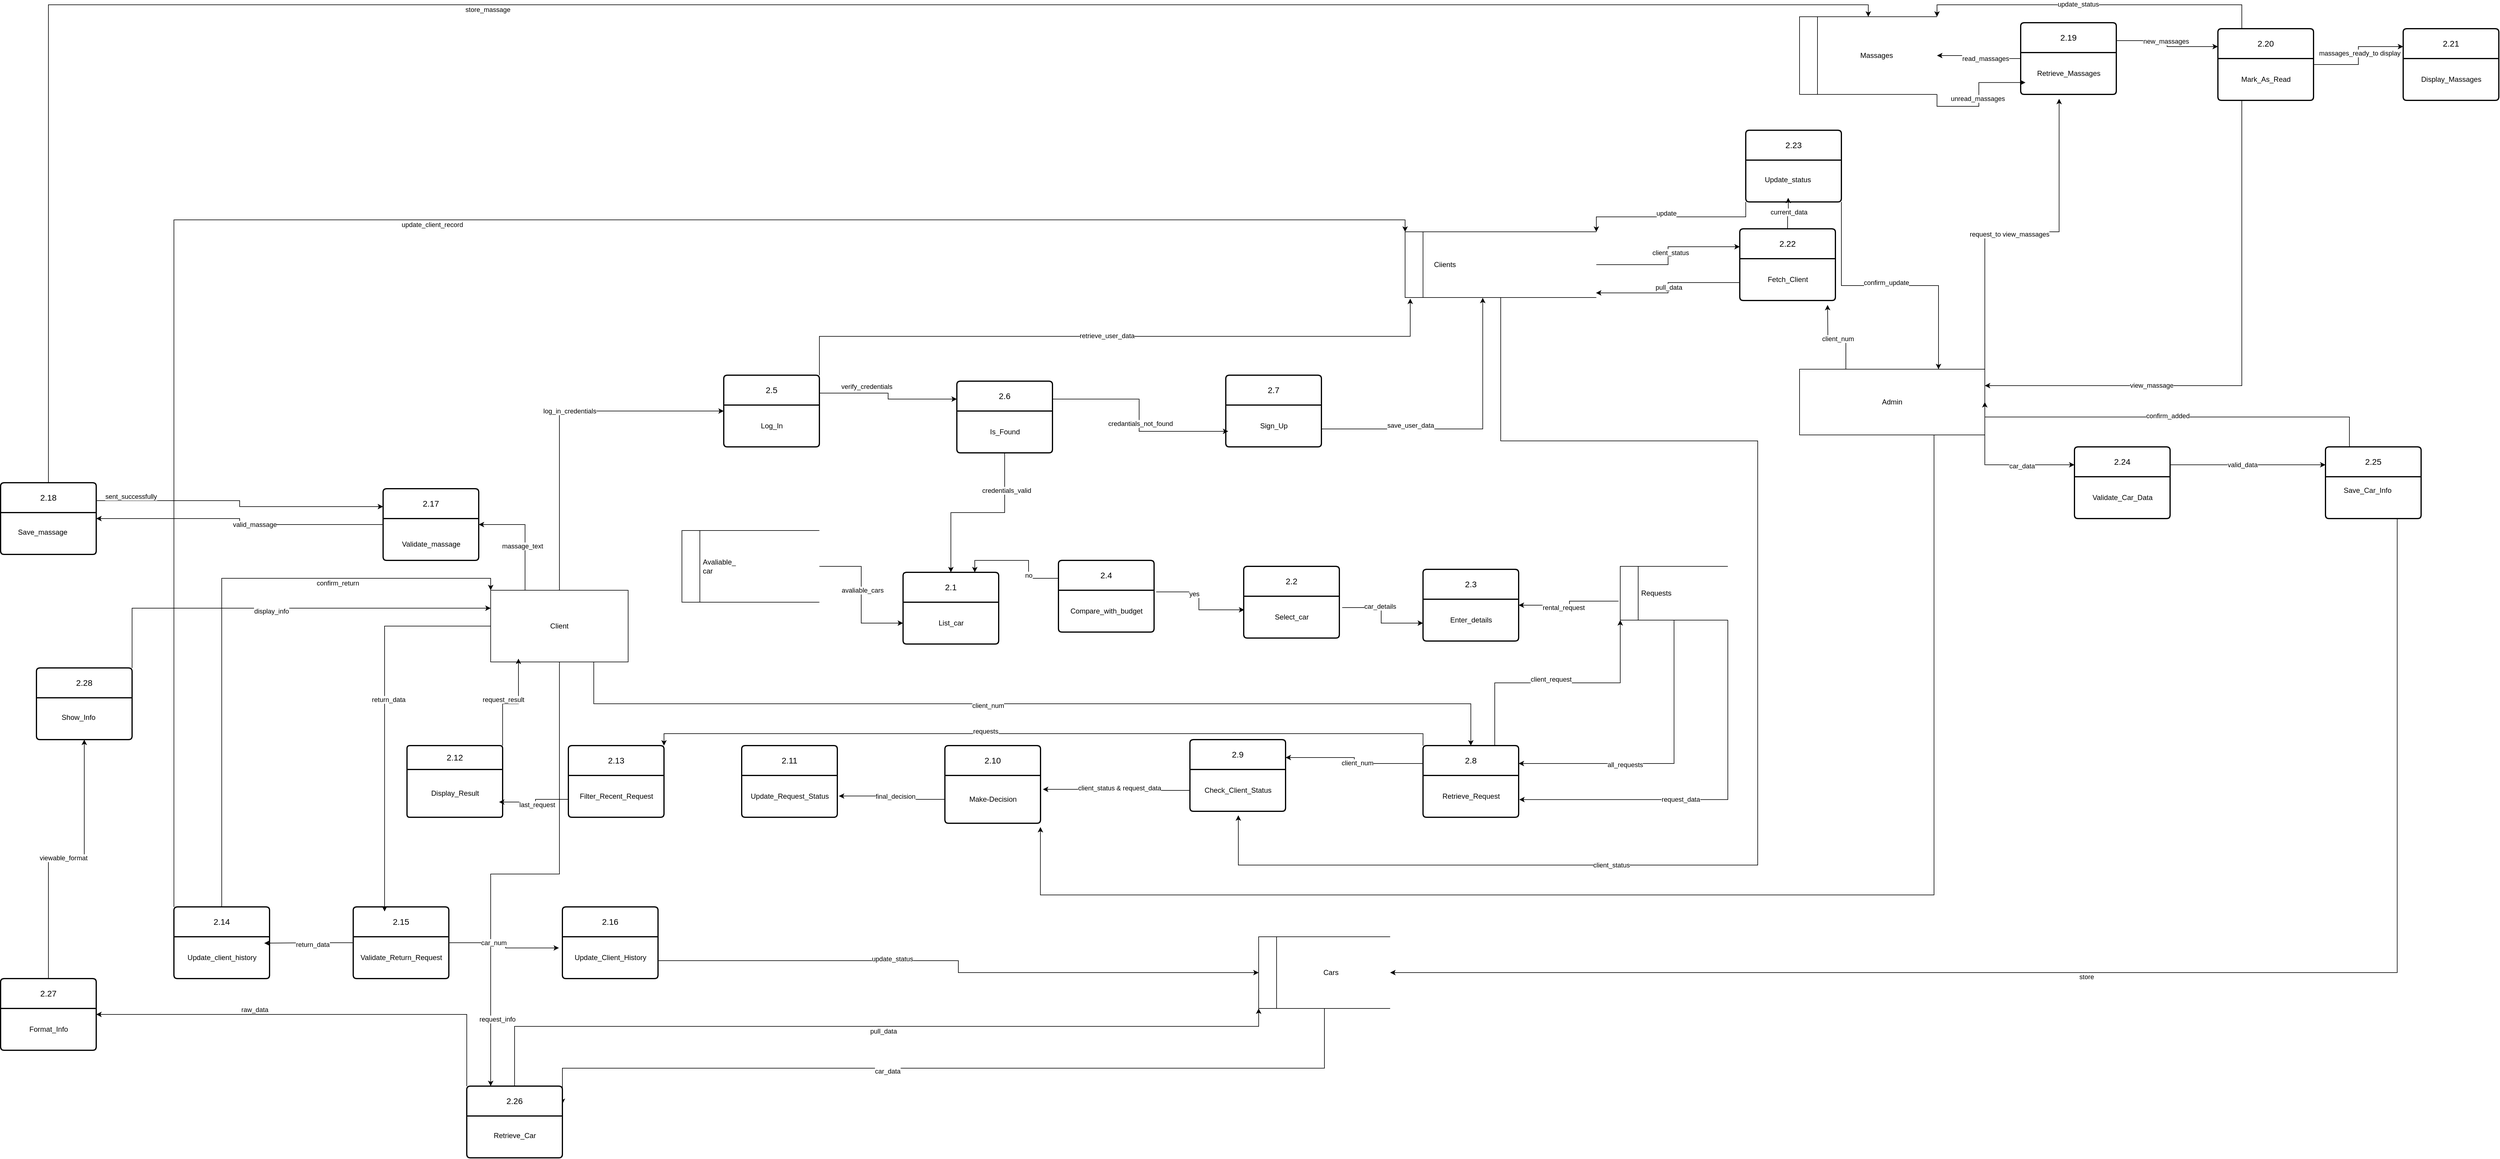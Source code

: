 <mxfile version="27.0.2">
  <diagram name="Page-1" id="A6NhABvrQZ76DW8AFj8i">
    <mxGraphModel dx="4572" dy="2102" grid="1" gridSize="10" guides="1" tooltips="1" connect="1" arrows="1" fold="1" page="1" pageScale="1" pageWidth="850" pageHeight="1100" math="0" shadow="0">
      <root>
        <mxCell id="0" />
        <mxCell id="1" parent="0" />
        <mxCell id="hll2jXJH_OL2cmdzYWr9-10" style="edgeStyle=orthogonalEdgeStyle;rounded=0;orthogonalLoop=1;jettySize=auto;html=1;exitX=0.75;exitY=1;exitDx=0;exitDy=0;entryX=0.5;entryY=0;entryDx=0;entryDy=0;" parent="1" source="WPqpw8OH2dosxsMt212a-1" target="8inZqM1Nh-mBHfwORftA-2" edge="1">
          <mxGeometry relative="1" as="geometry" />
        </mxCell>
        <mxCell id="hll2jXJH_OL2cmdzYWr9-11" value="client_num" style="edgeLabel;html=1;align=center;verticalAlign=middle;resizable=0;points=[];" parent="hll2jXJH_OL2cmdzYWr9-10" vertex="1" connectable="0">
          <mxGeometry x="-0.094" y="-3" relative="1" as="geometry">
            <mxPoint x="1" as="offset" />
          </mxGeometry>
        </mxCell>
        <mxCell id="hll2jXJH_OL2cmdzYWr9-106" style="edgeStyle=orthogonalEdgeStyle;rounded=0;orthogonalLoop=1;jettySize=auto;html=1;exitX=0.25;exitY=0;exitDx=0;exitDy=0;entryX=1;entryY=0.5;entryDx=0;entryDy=0;" parent="1" source="WPqpw8OH2dosxsMt212a-1" target="hll2jXJH_OL2cmdzYWr9-95" edge="1">
          <mxGeometry relative="1" as="geometry" />
        </mxCell>
        <mxCell id="hll2jXJH_OL2cmdzYWr9-107" value="massage_text" style="edgeLabel;html=1;align=center;verticalAlign=middle;resizable=0;points=[];" parent="hll2jXJH_OL2cmdzYWr9-106" vertex="1" connectable="0">
          <mxGeometry x="-0.207" y="5" relative="1" as="geometry">
            <mxPoint as="offset" />
          </mxGeometry>
        </mxCell>
        <mxCell id="hUjVaZttQKEgmbLeLdVR-53" style="edgeStyle=orthogonalEdgeStyle;rounded=0;orthogonalLoop=1;jettySize=auto;html=1;exitX=0.5;exitY=1;exitDx=0;exitDy=0;entryX=0.25;entryY=0;entryDx=0;entryDy=0;" edge="1" parent="1" source="WPqpw8OH2dosxsMt212a-1" target="hUjVaZttQKEgmbLeLdVR-50">
          <mxGeometry relative="1" as="geometry" />
        </mxCell>
        <mxCell id="hUjVaZttQKEgmbLeLdVR-54" value="request_info" style="edgeLabel;html=1;align=center;verticalAlign=middle;resizable=0;points=[];" vertex="1" connectable="0" parent="hUjVaZttQKEgmbLeLdVR-53">
          <mxGeometry x="0.729" y="11" relative="1" as="geometry">
            <mxPoint as="offset" />
          </mxGeometry>
        </mxCell>
        <mxCell id="WPqpw8OH2dosxsMt212a-1" value="Client" style="rounded=0;whiteSpace=wrap;html=1;" parent="1" vertex="1">
          <mxGeometry x="-1710" y="100" width="230" height="120" as="geometry" />
        </mxCell>
        <mxCell id="WPqpw8OH2dosxsMt212a-2" value="2.1" style="swimlane;childLayout=stackLayout;horizontal=1;startSize=50;horizontalStack=0;rounded=1;fontSize=14;fontStyle=0;strokeWidth=2;resizeParent=0;resizeLast=1;shadow=0;dashed=0;align=center;arcSize=4;whiteSpace=wrap;html=1;" parent="1" vertex="1">
          <mxGeometry x="-1020" y="70" width="160" height="120" as="geometry" />
        </mxCell>
        <mxCell id="WPqpw8OH2dosxsMt212a-12" value="List_car" style="text;html=1;align=center;verticalAlign=middle;resizable=0;points=[];autosize=1;strokeColor=none;fillColor=none;" parent="WPqpw8OH2dosxsMt212a-2" vertex="1">
          <mxGeometry y="50" width="160" height="70" as="geometry" />
        </mxCell>
        <mxCell id="yKhPgB3xR9wps0WLkA4A-12" style="edgeStyle=orthogonalEdgeStyle;rounded=0;orthogonalLoop=1;jettySize=auto;html=1;exitX=1;exitY=0.5;exitDx=0;exitDy=0;" parent="1" source="WPqpw8OH2dosxsMt212a-4" target="WPqpw8OH2dosxsMt212a-12" edge="1">
          <mxGeometry relative="1" as="geometry" />
        </mxCell>
        <mxCell id="hll2jXJH_OL2cmdzYWr9-8" value="avaliable_cars" style="edgeLabel;html=1;align=center;verticalAlign=middle;resizable=0;points=[];" parent="yKhPgB3xR9wps0WLkA4A-12" vertex="1" connectable="0">
          <mxGeometry x="-0.06" y="2" relative="1" as="geometry">
            <mxPoint y="-1" as="offset" />
          </mxGeometry>
        </mxCell>
        <mxCell id="WPqpw8OH2dosxsMt212a-4" value="&amp;nbsp; &amp;nbsp; &amp;nbsp; &amp;nbsp; &amp;nbsp;Avaliable_&lt;div&gt;&amp;nbsp; &amp;nbsp; &amp;nbsp; &amp;nbsp; &amp;nbsp;car&lt;/div&gt;" style="html=1;dashed=0;whiteSpace=wrap;shape=mxgraph.dfd.dataStoreID;align=left;spacingLeft=3;points=[[0,0],[0.5,0],[1,0],[0,0.5],[1,0.5],[0,1],[0.5,1],[1,1]];" parent="1" vertex="1">
          <mxGeometry x="-1390" width="230" height="120" as="geometry" />
        </mxCell>
        <mxCell id="WPqpw8OH2dosxsMt212a-5" value="2.2" style="swimlane;childLayout=stackLayout;horizontal=1;startSize=50;horizontalStack=0;rounded=1;fontSize=14;fontStyle=0;strokeWidth=2;resizeParent=0;resizeLast=1;shadow=0;dashed=0;align=center;arcSize=4;whiteSpace=wrap;html=1;" parent="1" vertex="1">
          <mxGeometry x="-450" y="60" width="160" height="120" as="geometry" />
        </mxCell>
        <mxCell id="WPqpw8OH2dosxsMt212a-13" value="Select_car" style="text;html=1;align=center;verticalAlign=middle;resizable=0;points=[];autosize=1;strokeColor=none;fillColor=none;" parent="WPqpw8OH2dosxsMt212a-5" vertex="1">
          <mxGeometry y="50" width="160" height="70" as="geometry" />
        </mxCell>
        <mxCell id="WPqpw8OH2dosxsMt212a-7" value="2.3" style="swimlane;childLayout=stackLayout;horizontal=1;startSize=50;horizontalStack=0;rounded=1;fontSize=14;fontStyle=0;strokeWidth=2;resizeParent=0;resizeLast=1;shadow=0;dashed=0;align=center;arcSize=4;whiteSpace=wrap;html=1;" parent="1" vertex="1">
          <mxGeometry x="-150" y="65" width="160" height="120" as="geometry" />
        </mxCell>
        <mxCell id="WPqpw8OH2dosxsMt212a-14" value="Enter_details" style="text;html=1;align=center;verticalAlign=middle;resizable=0;points=[];autosize=1;strokeColor=none;fillColor=none;" parent="WPqpw8OH2dosxsMt212a-7" vertex="1">
          <mxGeometry y="50" width="160" height="70" as="geometry" />
        </mxCell>
        <mxCell id="-Z-DS7IXJV0FyssEUXty-7" style="edgeStyle=orthogonalEdgeStyle;rounded=0;orthogonalLoop=1;jettySize=auto;html=1;exitX=0;exitY=0.25;exitDx=0;exitDy=0;entryX=0.75;entryY=0;entryDx=0;entryDy=0;" parent="1" source="WPqpw8OH2dosxsMt212a-9" target="WPqpw8OH2dosxsMt212a-2" edge="1">
          <mxGeometry relative="1" as="geometry">
            <mxPoint x="660" y="290" as="targetPoint" />
          </mxGeometry>
        </mxCell>
        <mxCell id="-Z-DS7IXJV0FyssEUXty-10" value="no" style="edgeLabel;html=1;align=center;verticalAlign=middle;resizable=0;points=[];" parent="-Z-DS7IXJV0FyssEUXty-7" vertex="1" connectable="0">
          <mxGeometry x="-0.417" relative="1" as="geometry">
            <mxPoint as="offset" />
          </mxGeometry>
        </mxCell>
        <mxCell id="WPqpw8OH2dosxsMt212a-9" value="2.4" style="swimlane;childLayout=stackLayout;horizontal=1;startSize=50;horizontalStack=0;rounded=1;fontSize=14;fontStyle=0;strokeWidth=2;resizeParent=0;resizeLast=1;shadow=0;dashed=0;align=center;arcSize=4;whiteSpace=wrap;html=1;" parent="1" vertex="1">
          <mxGeometry x="-760" y="50" width="160" height="120" as="geometry" />
        </mxCell>
        <mxCell id="WPqpw8OH2dosxsMt212a-18" value="Compare_with_budget" style="text;html=1;align=center;verticalAlign=middle;resizable=0;points=[];autosize=1;strokeColor=none;fillColor=none;" parent="WPqpw8OH2dosxsMt212a-9" vertex="1">
          <mxGeometry y="50" width="160" height="70" as="geometry" />
        </mxCell>
        <mxCell id="8inZqM1Nh-mBHfwORftA-11" style="edgeStyle=orthogonalEdgeStyle;rounded=0;orthogonalLoop=1;jettySize=auto;html=1;exitX=-0.016;exitY=0.647;exitDx=0;exitDy=0;exitPerimeter=0;" parent="1" source="WPqpw8OH2dosxsMt212a-11" target="WPqpw8OH2dosxsMt212a-7" edge="1">
          <mxGeometry relative="1" as="geometry" />
        </mxCell>
        <mxCell id="8inZqM1Nh-mBHfwORftA-12" value="rental_request" style="edgeLabel;html=1;align=center;verticalAlign=middle;resizable=0;points=[];" parent="8inZqM1Nh-mBHfwORftA-11" vertex="1" connectable="0">
          <mxGeometry x="0.207" y="2" relative="1" as="geometry">
            <mxPoint x="6" y="2" as="offset" />
          </mxGeometry>
        </mxCell>
        <mxCell id="hll2jXJH_OL2cmdzYWr9-42" style="edgeStyle=orthogonalEdgeStyle;rounded=0;orthogonalLoop=1;jettySize=auto;html=1;exitX=0.5;exitY=1;exitDx=0;exitDy=0;entryX=1;entryY=0.25;entryDx=0;entryDy=0;" parent="1" source="WPqpw8OH2dosxsMt212a-11" target="8inZqM1Nh-mBHfwORftA-2" edge="1">
          <mxGeometry relative="1" as="geometry" />
        </mxCell>
        <mxCell id="hll2jXJH_OL2cmdzYWr9-43" value="all_requests" style="edgeLabel;html=1;align=center;verticalAlign=middle;resizable=0;points=[];" parent="hll2jXJH_OL2cmdzYWr9-42" vertex="1" connectable="0">
          <mxGeometry x="0.289" y="2" relative="1" as="geometry">
            <mxPoint as="offset" />
          </mxGeometry>
        </mxCell>
        <mxCell id="WPqpw8OH2dosxsMt212a-11" value="&amp;nbsp; &amp;nbsp; &amp;nbsp; &amp;nbsp; &amp;nbsp;Requests" style="html=1;dashed=0;whiteSpace=wrap;shape=mxgraph.dfd.dataStoreID;align=left;spacingLeft=3;points=[[0,0],[0.5,0],[1,0],[0,0.5],[1,0.5],[0,1],[0.5,1],[1,1]];" parent="1" vertex="1">
          <mxGeometry x="180" y="60" width="180" height="90" as="geometry" />
        </mxCell>
        <mxCell id="WPqpw8OH2dosxsMt212a-46" style="edgeStyle=orthogonalEdgeStyle;rounded=0;orthogonalLoop=1;jettySize=auto;html=1;exitX=1.022;exitY=0.039;exitDx=0;exitDy=0;entryX=0.006;entryY=0.325;entryDx=0;entryDy=0;entryPerimeter=0;exitPerimeter=0;" parent="1" source="WPqpw8OH2dosxsMt212a-18" target="WPqpw8OH2dosxsMt212a-13" edge="1">
          <mxGeometry relative="1" as="geometry" />
        </mxCell>
        <mxCell id="-Z-DS7IXJV0FyssEUXty-11" value="yes" style="edgeLabel;html=1;align=center;verticalAlign=middle;resizable=0;points=[];" parent="WPqpw8OH2dosxsMt212a-46" vertex="1" connectable="0">
          <mxGeometry x="-0.289" y="-3" relative="1" as="geometry">
            <mxPoint as="offset" />
          </mxGeometry>
        </mxCell>
        <mxCell id="WPqpw8OH2dosxsMt212a-49" style="edgeStyle=orthogonalEdgeStyle;rounded=0;orthogonalLoop=1;jettySize=auto;html=1;exitX=1.03;exitY=0.271;exitDx=0;exitDy=0;entryX=0;entryY=0.75;entryDx=0;entryDy=0;exitPerimeter=0;" parent="1" source="WPqpw8OH2dosxsMt212a-13" target="WPqpw8OH2dosxsMt212a-7" edge="1">
          <mxGeometry relative="1" as="geometry" />
        </mxCell>
        <mxCell id="-Z-DS7IXJV0FyssEUXty-12" value="car_details" style="edgeLabel;html=1;align=center;verticalAlign=middle;resizable=0;points=[];" parent="WPqpw8OH2dosxsMt212a-49" vertex="1" connectable="0">
          <mxGeometry x="-0.208" y="2" relative="1" as="geometry">
            <mxPoint x="-1" as="offset" />
          </mxGeometry>
        </mxCell>
        <mxCell id="-Z-DS7IXJV0FyssEUXty-19" value="2.5" style="swimlane;childLayout=stackLayout;horizontal=1;startSize=50;horizontalStack=0;rounded=1;fontSize=14;fontStyle=0;strokeWidth=2;resizeParent=0;resizeLast=1;shadow=0;dashed=0;align=center;arcSize=4;whiteSpace=wrap;html=1;" parent="1" vertex="1">
          <mxGeometry x="-1320" y="-260" width="160" height="120" as="geometry" />
        </mxCell>
        <mxCell id="-Z-DS7IXJV0FyssEUXty-21" value="Log_In" style="text;html=1;align=center;verticalAlign=middle;resizable=0;points=[];autosize=1;strokeColor=none;fillColor=none;" parent="-Z-DS7IXJV0FyssEUXty-19" vertex="1">
          <mxGeometry y="50" width="160" height="70" as="geometry" />
        </mxCell>
        <mxCell id="-Z-DS7IXJV0FyssEUXty-37" style="edgeStyle=orthogonalEdgeStyle;rounded=0;orthogonalLoop=1;jettySize=auto;html=1;exitX=0.5;exitY=1;exitDx=0;exitDy=0;entryX=0.5;entryY=0;entryDx=0;entryDy=0;" parent="1" source="-Z-DS7IXJV0FyssEUXty-26" target="WPqpw8OH2dosxsMt212a-2" edge="1">
          <mxGeometry relative="1" as="geometry">
            <mxPoint x="420" y="190" as="targetPoint" />
          </mxGeometry>
        </mxCell>
        <mxCell id="-Z-DS7IXJV0FyssEUXty-46" value="credentials_valid" style="edgeLabel;html=1;align=center;verticalAlign=middle;resizable=0;points=[];" parent="-Z-DS7IXJV0FyssEUXty-37" vertex="1" connectable="0">
          <mxGeometry x="-0.577" y="3" relative="1" as="geometry">
            <mxPoint y="1" as="offset" />
          </mxGeometry>
        </mxCell>
        <mxCell id="-Z-DS7IXJV0FyssEUXty-26" value="2.6" style="swimlane;childLayout=stackLayout;horizontal=1;startSize=50;horizontalStack=0;rounded=1;fontSize=14;fontStyle=0;strokeWidth=2;resizeParent=0;resizeLast=1;shadow=0;dashed=0;align=center;arcSize=4;whiteSpace=wrap;html=1;" parent="1" vertex="1">
          <mxGeometry x="-930" y="-250" width="160" height="120" as="geometry" />
        </mxCell>
        <mxCell id="-Z-DS7IXJV0FyssEUXty-28" value="Is_Found" style="text;html=1;align=center;verticalAlign=middle;resizable=0;points=[];autosize=1;strokeColor=none;fillColor=none;" parent="-Z-DS7IXJV0FyssEUXty-26" vertex="1">
          <mxGeometry y="50" width="160" height="70" as="geometry" />
        </mxCell>
        <mxCell id="-Z-DS7IXJV0FyssEUXty-29" value="2.7" style="swimlane;childLayout=stackLayout;horizontal=1;startSize=50;horizontalStack=0;rounded=1;fontSize=14;fontStyle=0;strokeWidth=2;resizeParent=0;resizeLast=1;shadow=0;dashed=0;align=center;arcSize=4;whiteSpace=wrap;html=1;" parent="1" vertex="1">
          <mxGeometry x="-480" y="-260" width="160" height="120" as="geometry" />
        </mxCell>
        <mxCell id="-Z-DS7IXJV0FyssEUXty-31" value="Sign_Up" style="text;html=1;align=center;verticalAlign=middle;resizable=0;points=[];autosize=1;strokeColor=none;fillColor=none;" parent="-Z-DS7IXJV0FyssEUXty-29" vertex="1">
          <mxGeometry y="50" width="160" height="70" as="geometry" />
        </mxCell>
        <mxCell id="hUjVaZttQKEgmbLeLdVR-31" style="edgeStyle=orthogonalEdgeStyle;rounded=0;orthogonalLoop=1;jettySize=auto;html=1;exitX=1;exitY=0.5;exitDx=0;exitDy=0;entryX=0;entryY=0.25;entryDx=0;entryDy=0;" edge="1" parent="1" source="-Z-DS7IXJV0FyssEUXty-32" target="hUjVaZttQKEgmbLeLdVR-1">
          <mxGeometry relative="1" as="geometry" />
        </mxCell>
        <mxCell id="hUjVaZttQKEgmbLeLdVR-32" value="client_status" style="edgeLabel;html=1;align=center;verticalAlign=middle;resizable=0;points=[];" vertex="1" connectable="0" parent="hUjVaZttQKEgmbLeLdVR-31">
          <mxGeometry x="0.036" y="-4" relative="1" as="geometry">
            <mxPoint as="offset" />
          </mxGeometry>
        </mxCell>
        <mxCell id="-Z-DS7IXJV0FyssEUXty-32" value="&amp;nbsp; &amp;nbsp; &amp;nbsp; &amp;nbsp; &amp;nbsp; &amp;nbsp; &amp;nbsp;Ciients" style="html=1;dashed=0;whiteSpace=wrap;shape=mxgraph.dfd.dataStoreID;align=left;spacingLeft=3;points=[[0,0],[0.5,0],[1,0],[0,0.5],[1,0.5],[0,1],[0.5,1],[1,1]];" parent="1" vertex="1">
          <mxGeometry x="-180" y="-500" width="320" height="110" as="geometry" />
        </mxCell>
        <mxCell id="-Z-DS7IXJV0FyssEUXty-33" style="edgeStyle=orthogonalEdgeStyle;rounded=0;orthogonalLoop=1;jettySize=auto;html=1;exitX=0.5;exitY=0;exitDx=0;exitDy=0;entryX=0;entryY=0.5;entryDx=0;entryDy=0;" parent="1" source="WPqpw8OH2dosxsMt212a-1" target="-Z-DS7IXJV0FyssEUXty-19" edge="1">
          <mxGeometry relative="1" as="geometry" />
        </mxCell>
        <mxCell id="-Z-DS7IXJV0FyssEUXty-44" value="log_in_credentials" style="edgeLabel;html=1;align=center;verticalAlign=middle;resizable=0;points=[];" parent="-Z-DS7IXJV0FyssEUXty-33" vertex="1" connectable="0">
          <mxGeometry x="0.1" relative="1" as="geometry">
            <mxPoint as="offset" />
          </mxGeometry>
        </mxCell>
        <mxCell id="-Z-DS7IXJV0FyssEUXty-36" style="edgeStyle=orthogonalEdgeStyle;rounded=0;orthogonalLoop=1;jettySize=auto;html=1;exitX=1;exitY=0.25;exitDx=0;exitDy=0;entryX=0;entryY=0.25;entryDx=0;entryDy=0;" parent="1" source="-Z-DS7IXJV0FyssEUXty-19" target="-Z-DS7IXJV0FyssEUXty-26" edge="1">
          <mxGeometry relative="1" as="geometry" />
        </mxCell>
        <mxCell id="-Z-DS7IXJV0FyssEUXty-43" value="verify_credentials" style="edgeLabel;html=1;align=center;verticalAlign=middle;resizable=0;points=[];" parent="-Z-DS7IXJV0FyssEUXty-36" vertex="1" connectable="0">
          <mxGeometry x="-0.347" y="11" relative="1" as="geometry">
            <mxPoint as="offset" />
          </mxGeometry>
        </mxCell>
        <mxCell id="-Z-DS7IXJV0FyssEUXty-39" style="edgeStyle=orthogonalEdgeStyle;rounded=0;orthogonalLoop=1;jettySize=auto;html=1;exitX=1;exitY=0.25;exitDx=0;exitDy=0;entryX=0.026;entryY=0.628;entryDx=0;entryDy=0;entryPerimeter=0;" parent="1" source="-Z-DS7IXJV0FyssEUXty-26" target="-Z-DS7IXJV0FyssEUXty-31" edge="1">
          <mxGeometry relative="1" as="geometry" />
        </mxCell>
        <mxCell id="-Z-DS7IXJV0FyssEUXty-47" value="credantials_not_found" style="edgeLabel;html=1;align=center;verticalAlign=middle;resizable=0;points=[];" parent="-Z-DS7IXJV0FyssEUXty-39" vertex="1" connectable="0">
          <mxGeometry x="0.069" y="2" relative="1" as="geometry">
            <mxPoint as="offset" />
          </mxGeometry>
        </mxCell>
        <mxCell id="hUjVaZttQKEgmbLeLdVR-40" style="edgeStyle=orthogonalEdgeStyle;rounded=0;orthogonalLoop=1;jettySize=auto;html=1;exitX=1;exitY=1;exitDx=0;exitDy=0;entryX=0;entryY=0.25;entryDx=0;entryDy=0;" edge="1" parent="1" source="8inZqM1Nh-mBHfwORftA-1" target="hUjVaZttQKEgmbLeLdVR-33">
          <mxGeometry relative="1" as="geometry" />
        </mxCell>
        <mxCell id="hUjVaZttQKEgmbLeLdVR-41" value="car_data" style="edgeLabel;html=1;align=center;verticalAlign=middle;resizable=0;points=[];" vertex="1" connectable="0" parent="hUjVaZttQKEgmbLeLdVR-40">
          <mxGeometry x="0.127" y="-2" relative="1" as="geometry">
            <mxPoint x="-1" as="offset" />
          </mxGeometry>
        </mxCell>
        <mxCell id="8inZqM1Nh-mBHfwORftA-1" value="Admin" style="rounded=0;whiteSpace=wrap;html=1;" parent="1" vertex="1">
          <mxGeometry x="480" y="-270" width="310" height="110" as="geometry" />
        </mxCell>
        <mxCell id="8inZqM1Nh-mBHfwORftA-4" value="2.9" style="swimlane;childLayout=stackLayout;horizontal=1;startSize=50;horizontalStack=0;rounded=1;fontSize=14;fontStyle=0;strokeWidth=2;resizeParent=0;resizeLast=1;shadow=0;dashed=0;align=center;arcSize=4;whiteSpace=wrap;html=1;" parent="1" vertex="1">
          <mxGeometry x="-540" y="350" width="160" height="120" as="geometry" />
        </mxCell>
        <mxCell id="8inZqM1Nh-mBHfwORftA-7" value="Check_Client_Status" style="text;html=1;align=center;verticalAlign=middle;resizable=0;points=[];autosize=1;strokeColor=none;fillColor=none;" parent="8inZqM1Nh-mBHfwORftA-4" vertex="1">
          <mxGeometry y="50" width="160" height="70" as="geometry" />
        </mxCell>
        <mxCell id="8inZqM1Nh-mBHfwORftA-8" value="2.10" style="swimlane;childLayout=stackLayout;horizontal=1;startSize=50;horizontalStack=0;rounded=1;fontSize=14;fontStyle=0;strokeWidth=2;resizeParent=0;resizeLast=1;shadow=0;dashed=0;align=center;arcSize=4;whiteSpace=wrap;html=1;" parent="1" vertex="1">
          <mxGeometry x="-950" y="360" width="160" height="130" as="geometry" />
        </mxCell>
        <mxCell id="8inZqM1Nh-mBHfwORftA-10" value="Make-Decision" style="text;html=1;align=center;verticalAlign=middle;resizable=0;points=[];autosize=1;strokeColor=none;fillColor=none;" parent="8inZqM1Nh-mBHfwORftA-8" vertex="1">
          <mxGeometry y="50" width="160" height="80" as="geometry" />
        </mxCell>
        <mxCell id="8inZqM1Nh-mBHfwORftA-17" value="2.11" style="swimlane;childLayout=stackLayout;horizontal=1;startSize=50;horizontalStack=0;rounded=1;fontSize=14;fontStyle=0;strokeWidth=2;resizeParent=0;resizeLast=1;shadow=0;dashed=0;align=center;arcSize=4;whiteSpace=wrap;html=1;" parent="1" vertex="1">
          <mxGeometry x="-1290" y="360" width="160" height="120" as="geometry" />
        </mxCell>
        <mxCell id="8inZqM1Nh-mBHfwORftA-19" value="Update_Request_Status" style="text;html=1;align=center;verticalAlign=middle;resizable=0;points=[];autosize=1;strokeColor=none;fillColor=none;" parent="8inZqM1Nh-mBHfwORftA-17" vertex="1">
          <mxGeometry y="50" width="160" height="70" as="geometry" />
        </mxCell>
        <mxCell id="yKhPgB3xR9wps0WLkA4A-14" style="edgeStyle=orthogonalEdgeStyle;rounded=0;orthogonalLoop=1;jettySize=auto;html=1;exitX=0;exitY=0.25;exitDx=0;exitDy=0;entryX=1;entryY=0.25;entryDx=0;entryDy=0;" parent="1" source="8inZqM1Nh-mBHfwORftA-2" target="8inZqM1Nh-mBHfwORftA-4" edge="1">
          <mxGeometry relative="1" as="geometry" />
        </mxCell>
        <mxCell id="hll2jXJH_OL2cmdzYWr9-3" value="client_num" style="edgeLabel;html=1;align=center;verticalAlign=middle;resizable=0;points=[];" parent="yKhPgB3xR9wps0WLkA4A-14" vertex="1" connectable="0">
          <mxGeometry x="-0.093" y="-1" relative="1" as="geometry">
            <mxPoint x="-1" as="offset" />
          </mxGeometry>
        </mxCell>
        <mxCell id="hll2jXJH_OL2cmdzYWr9-31" style="edgeStyle=orthogonalEdgeStyle;rounded=0;orthogonalLoop=1;jettySize=auto;html=1;exitX=0;exitY=0;exitDx=0;exitDy=0;entryX=1;entryY=0;entryDx=0;entryDy=0;" parent="1" source="8inZqM1Nh-mBHfwORftA-2" target="hll2jXJH_OL2cmdzYWr9-25" edge="1">
          <mxGeometry relative="1" as="geometry" />
        </mxCell>
        <mxCell id="hll2jXJH_OL2cmdzYWr9-37" value="requests" style="edgeLabel;html=1;align=center;verticalAlign=middle;resizable=0;points=[];" parent="hll2jXJH_OL2cmdzYWr9-31" vertex="1" connectable="0">
          <mxGeometry x="0.149" y="-4" relative="1" as="geometry">
            <mxPoint as="offset" />
          </mxGeometry>
        </mxCell>
        <mxCell id="hll2jXJH_OL2cmdzYWr9-40" style="edgeStyle=orthogonalEdgeStyle;rounded=0;orthogonalLoop=1;jettySize=auto;html=1;exitX=0.75;exitY=0;exitDx=0;exitDy=0;entryX=0;entryY=1;entryDx=0;entryDy=0;" parent="1" source="8inZqM1Nh-mBHfwORftA-2" target="WPqpw8OH2dosxsMt212a-11" edge="1">
          <mxGeometry relative="1" as="geometry" />
        </mxCell>
        <mxCell id="hll2jXJH_OL2cmdzYWr9-41" value="client_request" style="edgeLabel;html=1;align=center;verticalAlign=middle;resizable=0;points=[];" parent="hll2jXJH_OL2cmdzYWr9-40" vertex="1" connectable="0">
          <mxGeometry x="-0.055" y="6" relative="1" as="geometry">
            <mxPoint as="offset" />
          </mxGeometry>
        </mxCell>
        <mxCell id="8inZqM1Nh-mBHfwORftA-2" value="2.8" style="swimlane;childLayout=stackLayout;horizontal=1;startSize=50;horizontalStack=0;rounded=1;fontSize=14;fontStyle=0;strokeWidth=2;resizeParent=0;resizeLast=1;shadow=0;dashed=0;align=center;arcSize=4;whiteSpace=wrap;html=1;" parent="1" vertex="1">
          <mxGeometry x="-150" y="360" width="160" height="120" as="geometry" />
        </mxCell>
        <mxCell id="8inZqM1Nh-mBHfwORftA-6" value="Retrieve_Request" style="text;html=1;align=center;verticalAlign=middle;resizable=0;points=[];autosize=1;strokeColor=none;fillColor=none;" parent="8inZqM1Nh-mBHfwORftA-2" vertex="1">
          <mxGeometry y="50" width="160" height="70" as="geometry" />
        </mxCell>
        <mxCell id="yKhPgB3xR9wps0WLkA4A-13" style="edgeStyle=orthogonalEdgeStyle;rounded=0;orthogonalLoop=1;jettySize=auto;html=1;exitX=1;exitY=1;exitDx=0;exitDy=0;entryX=1.006;entryY=0.577;entryDx=0;entryDy=0;entryPerimeter=0;" parent="1" source="WPqpw8OH2dosxsMt212a-11" target="8inZqM1Nh-mBHfwORftA-6" edge="1">
          <mxGeometry relative="1" as="geometry" />
        </mxCell>
        <mxCell id="hll2jXJH_OL2cmdzYWr9-4" value="request_data" style="edgeLabel;html=1;align=center;verticalAlign=middle;resizable=0;points=[];" parent="yKhPgB3xR9wps0WLkA4A-13" vertex="1" connectable="0">
          <mxGeometry x="0.17" y="-1" relative="1" as="geometry">
            <mxPoint as="offset" />
          </mxGeometry>
        </mxCell>
        <mxCell id="yKhPgB3xR9wps0WLkA4A-15" style="edgeStyle=orthogonalEdgeStyle;rounded=0;orthogonalLoop=1;jettySize=auto;html=1;exitX=0.5;exitY=1;exitDx=0;exitDy=0;entryX=0.506;entryY=1.096;entryDx=0;entryDy=0;entryPerimeter=0;" parent="1" source="-Z-DS7IXJV0FyssEUXty-32" target="8inZqM1Nh-mBHfwORftA-7" edge="1">
          <mxGeometry relative="1" as="geometry">
            <Array as="points">
              <mxPoint x="410" y="-150" />
              <mxPoint x="410" y="560" />
              <mxPoint x="-459" y="560" />
            </Array>
          </mxGeometry>
        </mxCell>
        <mxCell id="hll2jXJH_OL2cmdzYWr9-2" value="client_status" style="edgeLabel;html=1;align=center;verticalAlign=middle;resizable=0;points=[];" parent="yKhPgB3xR9wps0WLkA4A-15" vertex="1" connectable="0">
          <mxGeometry x="0.394" relative="1" as="geometry">
            <mxPoint as="offset" />
          </mxGeometry>
        </mxCell>
        <mxCell id="yKhPgB3xR9wps0WLkA4A-18" style="edgeStyle=orthogonalEdgeStyle;rounded=0;orthogonalLoop=1;jettySize=auto;html=1;entryX=1.025;entryY=0.29;entryDx=0;entryDy=0;entryPerimeter=0;" parent="1" source="8inZqM1Nh-mBHfwORftA-7" target="8inZqM1Nh-mBHfwORftA-10" edge="1">
          <mxGeometry relative="1" as="geometry" />
        </mxCell>
        <mxCell id="hll2jXJH_OL2cmdzYWr9-7" value="client_status &amp;amp; request_data" style="edgeLabel;html=1;align=center;verticalAlign=middle;resizable=0;points=[];" parent="yKhPgB3xR9wps0WLkA4A-18" vertex="1" connectable="0">
          <mxGeometry x="-0.045" y="-4" relative="1" as="geometry">
            <mxPoint as="offset" />
          </mxGeometry>
        </mxCell>
        <mxCell id="yKhPgB3xR9wps0WLkA4A-19" style="edgeStyle=orthogonalEdgeStyle;rounded=0;orthogonalLoop=1;jettySize=auto;html=1;entryX=1.016;entryY=0.492;entryDx=0;entryDy=0;entryPerimeter=0;" parent="1" source="8inZqM1Nh-mBHfwORftA-10" target="8inZqM1Nh-mBHfwORftA-19" edge="1">
          <mxGeometry relative="1" as="geometry" />
        </mxCell>
        <mxCell id="hll2jXJH_OL2cmdzYWr9-6" value="final_decision" style="edgeLabel;html=1;align=center;verticalAlign=middle;resizable=0;points=[];" parent="yKhPgB3xR9wps0WLkA4A-19" vertex="1" connectable="0">
          <mxGeometry x="-0.103" y="-5" relative="1" as="geometry">
            <mxPoint x="-1" as="offset" />
          </mxGeometry>
        </mxCell>
        <mxCell id="hll2jXJH_OL2cmdzYWr9-23" value="2.12" style="swimlane;childLayout=stackLayout;horizontal=1;startSize=40;horizontalStack=0;rounded=1;fontSize=14;fontStyle=0;strokeWidth=2;resizeParent=0;resizeLast=1;shadow=0;dashed=0;align=center;arcSize=4;whiteSpace=wrap;html=1;" parent="1" vertex="1">
          <mxGeometry x="-1850" y="360" width="160" height="120" as="geometry" />
        </mxCell>
        <mxCell id="hll2jXJH_OL2cmdzYWr9-27" value="Display_Result" style="text;html=1;align=center;verticalAlign=middle;resizable=0;points=[];autosize=1;strokeColor=none;fillColor=none;" parent="hll2jXJH_OL2cmdzYWr9-23" vertex="1">
          <mxGeometry y="40" width="160" height="80" as="geometry" />
        </mxCell>
        <mxCell id="hll2jXJH_OL2cmdzYWr9-25" value="2.13" style="swimlane;childLayout=stackLayout;horizontal=1;startSize=50;horizontalStack=0;rounded=1;fontSize=14;fontStyle=0;strokeWidth=2;resizeParent=0;resizeLast=1;shadow=0;dashed=0;align=center;arcSize=4;whiteSpace=wrap;html=1;" parent="1" vertex="1">
          <mxGeometry x="-1580" y="360" width="160" height="120" as="geometry" />
        </mxCell>
        <mxCell id="hll2jXJH_OL2cmdzYWr9-28" value="Filter_Recent_Request" style="text;html=1;align=center;verticalAlign=middle;resizable=0;points=[];autosize=1;strokeColor=none;fillColor=none;" parent="hll2jXJH_OL2cmdzYWr9-25" vertex="1">
          <mxGeometry y="50" width="160" height="70" as="geometry" />
        </mxCell>
        <mxCell id="hll2jXJH_OL2cmdzYWr9-33" style="edgeStyle=orthogonalEdgeStyle;rounded=0;orthogonalLoop=1;jettySize=auto;html=1;exitX=1;exitY=0;exitDx=0;exitDy=0;entryX=0.202;entryY=0.954;entryDx=0;entryDy=0;entryPerimeter=0;" parent="1" source="hll2jXJH_OL2cmdzYWr9-23" target="WPqpw8OH2dosxsMt212a-1" edge="1">
          <mxGeometry relative="1" as="geometry" />
        </mxCell>
        <mxCell id="hll2jXJH_OL2cmdzYWr9-36" value="request_result" style="edgeLabel;html=1;align=center;verticalAlign=middle;resizable=0;points=[];" parent="hll2jXJH_OL2cmdzYWr9-33" vertex="1" connectable="0">
          <mxGeometry x="-0.183" y="7" relative="1" as="geometry">
            <mxPoint as="offset" />
          </mxGeometry>
        </mxCell>
        <mxCell id="hll2jXJH_OL2cmdzYWr9-34" style="edgeStyle=orthogonalEdgeStyle;rounded=0;orthogonalLoop=1;jettySize=auto;html=1;exitX=0;exitY=0.75;exitDx=0;exitDy=0;entryX=0.963;entryY=0.681;entryDx=0;entryDy=0;entryPerimeter=0;" parent="1" source="hll2jXJH_OL2cmdzYWr9-25" target="hll2jXJH_OL2cmdzYWr9-27" edge="1">
          <mxGeometry relative="1" as="geometry" />
        </mxCell>
        <mxCell id="hll2jXJH_OL2cmdzYWr9-35" value="last_request&amp;nbsp;" style="edgeLabel;html=1;align=center;verticalAlign=middle;resizable=0;points=[];" parent="hll2jXJH_OL2cmdzYWr9-34" vertex="1" connectable="0">
          <mxGeometry x="-0.011" y="6" relative="1" as="geometry">
            <mxPoint x="4" y="-2" as="offset" />
          </mxGeometry>
        </mxCell>
        <mxCell id="hll2jXJH_OL2cmdzYWr9-44" value="2.15" style="swimlane;childLayout=stackLayout;horizontal=1;startSize=50;horizontalStack=0;rounded=1;fontSize=14;fontStyle=0;strokeWidth=2;resizeParent=0;resizeLast=1;shadow=0;dashed=0;align=center;arcSize=4;whiteSpace=wrap;html=1;" parent="1" vertex="1">
          <mxGeometry x="-1940" y="630" width="160" height="120" as="geometry" />
        </mxCell>
        <mxCell id="hll2jXJH_OL2cmdzYWr9-51" value="Validate_Return_Request" style="text;html=1;align=center;verticalAlign=middle;resizable=0;points=[];autosize=1;strokeColor=none;fillColor=none;" parent="hll2jXJH_OL2cmdzYWr9-44" vertex="1">
          <mxGeometry y="50" width="160" height="70" as="geometry" />
        </mxCell>
        <mxCell id="hll2jXJH_OL2cmdzYWr9-59" style="edgeStyle=orthogonalEdgeStyle;rounded=0;orthogonalLoop=1;jettySize=auto;html=1;exitX=1;exitY=0.75;exitDx=0;exitDy=0;entryX=0;entryY=0.5;entryDx=0;entryDy=0;" parent="1" source="hll2jXJH_OL2cmdzYWr9-46" target="hll2jXJH_OL2cmdzYWr9-58" edge="1">
          <mxGeometry relative="1" as="geometry" />
        </mxCell>
        <mxCell id="hll2jXJH_OL2cmdzYWr9-60" value="update_status" style="edgeLabel;html=1;align=center;verticalAlign=middle;resizable=0;points=[];" parent="hll2jXJH_OL2cmdzYWr9-59" vertex="1" connectable="0">
          <mxGeometry x="-0.235" y="3" relative="1" as="geometry">
            <mxPoint as="offset" />
          </mxGeometry>
        </mxCell>
        <mxCell id="hll2jXJH_OL2cmdzYWr9-46" value="2.16" style="swimlane;childLayout=stackLayout;horizontal=1;startSize=50;horizontalStack=0;rounded=1;fontSize=14;fontStyle=0;strokeWidth=2;resizeParent=0;resizeLast=1;shadow=0;dashed=0;align=center;arcSize=4;whiteSpace=wrap;html=1;" parent="1" vertex="1">
          <mxGeometry x="-1590" y="630" width="160" height="120" as="geometry" />
        </mxCell>
        <mxCell id="hll2jXJH_OL2cmdzYWr9-52" value="Update_Client_History" style="text;html=1;align=center;verticalAlign=middle;resizable=0;points=[];autosize=1;strokeColor=none;fillColor=none;" parent="hll2jXJH_OL2cmdzYWr9-46" vertex="1">
          <mxGeometry y="50" width="160" height="70" as="geometry" />
        </mxCell>
        <mxCell id="hll2jXJH_OL2cmdzYWr9-68" style="edgeStyle=orthogonalEdgeStyle;rounded=0;orthogonalLoop=1;jettySize=auto;html=1;exitX=0.5;exitY=0;exitDx=0;exitDy=0;entryX=0;entryY=0;entryDx=0;entryDy=0;" parent="1" source="hll2jXJH_OL2cmdzYWr9-48" target="WPqpw8OH2dosxsMt212a-1" edge="1">
          <mxGeometry relative="1" as="geometry" />
        </mxCell>
        <mxCell id="hll2jXJH_OL2cmdzYWr9-69" value="confirm_return" style="edgeLabel;html=1;align=center;verticalAlign=middle;resizable=0;points=[];" parent="hll2jXJH_OL2cmdzYWr9-68" vertex="1" connectable="0">
          <mxGeometry x="0.458" y="-8" relative="1" as="geometry">
            <mxPoint as="offset" />
          </mxGeometry>
        </mxCell>
        <mxCell id="hll2jXJH_OL2cmdzYWr9-89" style="edgeStyle=orthogonalEdgeStyle;rounded=0;orthogonalLoop=1;jettySize=auto;html=1;exitX=0;exitY=0;exitDx=0;exitDy=0;entryX=0;entryY=0;entryDx=0;entryDy=0;" parent="1" source="hll2jXJH_OL2cmdzYWr9-48" target="-Z-DS7IXJV0FyssEUXty-32" edge="1">
          <mxGeometry relative="1" as="geometry" />
        </mxCell>
        <mxCell id="hll2jXJH_OL2cmdzYWr9-90" value="update_client_record" style="edgeLabel;html=1;align=center;verticalAlign=middle;resizable=0;points=[];" parent="hll2jXJH_OL2cmdzYWr9-89" vertex="1" connectable="0">
          <mxGeometry x="-0.02" y="-8" relative="1" as="geometry">
            <mxPoint x="-1" as="offset" />
          </mxGeometry>
        </mxCell>
        <mxCell id="hll2jXJH_OL2cmdzYWr9-48" value="2.14" style="swimlane;childLayout=stackLayout;horizontal=1;startSize=50;horizontalStack=0;rounded=1;fontSize=14;fontStyle=0;strokeWidth=2;resizeParent=0;resizeLast=1;shadow=0;dashed=0;align=center;arcSize=4;whiteSpace=wrap;html=1;" parent="1" vertex="1">
          <mxGeometry x="-2240" y="630" width="160" height="120" as="geometry" />
        </mxCell>
        <mxCell id="hll2jXJH_OL2cmdzYWr9-50" value="Update_client_history" style="text;html=1;align=center;verticalAlign=middle;resizable=0;points=[];autosize=1;strokeColor=none;fillColor=none;" parent="hll2jXJH_OL2cmdzYWr9-48" vertex="1">
          <mxGeometry y="50" width="160" height="70" as="geometry" />
        </mxCell>
        <mxCell id="hll2jXJH_OL2cmdzYWr9-54" style="edgeStyle=orthogonalEdgeStyle;rounded=0;orthogonalLoop=1;jettySize=auto;html=1;exitX=0;exitY=0.5;exitDx=0;exitDy=0;entryX=0.328;entryY=0.064;entryDx=0;entryDy=0;entryPerimeter=0;" parent="1" source="WPqpw8OH2dosxsMt212a-1" target="hll2jXJH_OL2cmdzYWr9-44" edge="1">
          <mxGeometry relative="1" as="geometry" />
        </mxCell>
        <mxCell id="hll2jXJH_OL2cmdzYWr9-55" value="return_data" style="edgeLabel;html=1;align=center;verticalAlign=middle;resizable=0;points=[];" parent="hll2jXJH_OL2cmdzYWr9-54" vertex="1" connectable="0">
          <mxGeometry x="-0.083" y="6" relative="1" as="geometry">
            <mxPoint as="offset" />
          </mxGeometry>
        </mxCell>
        <mxCell id="hll2jXJH_OL2cmdzYWr9-56" style="edgeStyle=orthogonalEdgeStyle;rounded=0;orthogonalLoop=1;jettySize=auto;html=1;exitX=1;exitY=0.5;exitDx=0;exitDy=0;entryX=-0.036;entryY=0.267;entryDx=0;entryDy=0;entryPerimeter=0;" parent="1" source="hll2jXJH_OL2cmdzYWr9-44" target="hll2jXJH_OL2cmdzYWr9-52" edge="1">
          <mxGeometry relative="1" as="geometry" />
        </mxCell>
        <mxCell id="hll2jXJH_OL2cmdzYWr9-57" value="car_num" style="edgeLabel;html=1;align=center;verticalAlign=middle;resizable=0;points=[];" parent="hll2jXJH_OL2cmdzYWr9-56" vertex="1" connectable="0">
          <mxGeometry x="-0.224" relative="1" as="geometry">
            <mxPoint as="offset" />
          </mxGeometry>
        </mxCell>
        <mxCell id="hUjVaZttQKEgmbLeLdVR-57" style="edgeStyle=orthogonalEdgeStyle;rounded=0;orthogonalLoop=1;jettySize=auto;html=1;exitX=0.5;exitY=1;exitDx=0;exitDy=0;entryX=1;entryY=0.25;entryDx=0;entryDy=0;" edge="1" parent="1" source="hll2jXJH_OL2cmdzYWr9-58" target="hUjVaZttQKEgmbLeLdVR-50">
          <mxGeometry relative="1" as="geometry">
            <Array as="points">
              <mxPoint x="-315" y="900" />
              <mxPoint x="-1590" y="900" />
            </Array>
          </mxGeometry>
        </mxCell>
        <mxCell id="hUjVaZttQKEgmbLeLdVR-60" value="car_data" style="edgeLabel;html=1;align=center;verticalAlign=middle;resizable=0;points=[];" vertex="1" connectable="0" parent="hUjVaZttQKEgmbLeLdVR-57">
          <mxGeometry x="0.159" y="5" relative="1" as="geometry">
            <mxPoint as="offset" />
          </mxGeometry>
        </mxCell>
        <mxCell id="hll2jXJH_OL2cmdzYWr9-58" value="&amp;nbsp; &amp;nbsp; &amp;nbsp; &amp;nbsp; &amp;nbsp; &amp;nbsp; &amp;nbsp; &amp;nbsp; &amp;nbsp; &amp;nbsp; &amp;nbsp; &amp;nbsp; &amp;nbsp; &amp;nbsp; &amp;nbsp; &amp;nbsp;Cars" style="html=1;dashed=0;whiteSpace=wrap;shape=mxgraph.dfd.dataStoreID;align=left;spacingLeft=3;points=[[0,0],[0.5,0],[1,0],[0,0.5],[1,0.5],[0,1],[0.5,1],[1,1]];" parent="1" vertex="1">
          <mxGeometry x="-425" y="680" width="220" height="120" as="geometry" />
        </mxCell>
        <mxCell id="hll2jXJH_OL2cmdzYWr9-62" style="edgeStyle=orthogonalEdgeStyle;rounded=0;orthogonalLoop=1;jettySize=auto;html=1;exitX=0;exitY=0.5;exitDx=0;exitDy=0;entryX=0.945;entryY=0.153;entryDx=0;entryDy=0;entryPerimeter=0;" parent="1" source="hll2jXJH_OL2cmdzYWr9-44" target="hll2jXJH_OL2cmdzYWr9-50" edge="1">
          <mxGeometry relative="1" as="geometry" />
        </mxCell>
        <mxCell id="hll2jXJH_OL2cmdzYWr9-63" value="return_data" style="edgeLabel;html=1;align=center;verticalAlign=middle;resizable=0;points=[];" parent="hll2jXJH_OL2cmdzYWr9-62" vertex="1" connectable="0">
          <mxGeometry x="-0.056" y="2" relative="1" as="geometry">
            <mxPoint x="2" as="offset" />
          </mxGeometry>
        </mxCell>
        <mxCell id="hll2jXJH_OL2cmdzYWr9-78" style="edgeStyle=orthogonalEdgeStyle;rounded=0;orthogonalLoop=1;jettySize=auto;html=1;exitX=1;exitY=0.75;exitDx=0;exitDy=0;entryX=0.406;entryY=1.004;entryDx=0;entryDy=0;entryPerimeter=0;" parent="1" source="-Z-DS7IXJV0FyssEUXty-29" target="-Z-DS7IXJV0FyssEUXty-32" edge="1">
          <mxGeometry relative="1" as="geometry" />
        </mxCell>
        <mxCell id="hll2jXJH_OL2cmdzYWr9-79" value="save_user_data" style="edgeLabel;html=1;align=center;verticalAlign=middle;resizable=0;points=[];" parent="hll2jXJH_OL2cmdzYWr9-78" vertex="1" connectable="0">
          <mxGeometry x="-0.393" y="6" relative="1" as="geometry">
            <mxPoint as="offset" />
          </mxGeometry>
        </mxCell>
        <mxCell id="hll2jXJH_OL2cmdzYWr9-80" style="edgeStyle=orthogonalEdgeStyle;rounded=0;orthogonalLoop=1;jettySize=auto;html=1;exitX=1;exitY=0;exitDx=0;exitDy=0;entryX=0.027;entryY=1.017;entryDx=0;entryDy=0;entryPerimeter=0;" parent="1" source="-Z-DS7IXJV0FyssEUXty-19" target="-Z-DS7IXJV0FyssEUXty-32" edge="1">
          <mxGeometry relative="1" as="geometry" />
        </mxCell>
        <mxCell id="hll2jXJH_OL2cmdzYWr9-81" value="retrieve_user_data" style="edgeLabel;html=1;align=center;verticalAlign=middle;resizable=0;points=[];" parent="hll2jXJH_OL2cmdzYWr9-80" vertex="1" connectable="0">
          <mxGeometry x="-0.024" y="1" relative="1" as="geometry">
            <mxPoint x="1" as="offset" />
          </mxGeometry>
        </mxCell>
        <mxCell id="hll2jXJH_OL2cmdzYWr9-92" value="&amp;nbsp; &amp;nbsp; &amp;nbsp; &amp;nbsp; &amp;nbsp; &amp;nbsp; &amp;nbsp; &amp;nbsp; &amp;nbsp; &amp;nbsp; &amp;nbsp; &amp;nbsp; &amp;nbsp; &amp;nbsp; &amp;nbsp;Massages" style="html=1;dashed=0;whiteSpace=wrap;shape=mxgraph.dfd.dataStoreID;align=left;spacingLeft=3;points=[[0,0],[0.5,0],[1,0],[0,0.5],[1,0.5],[0,1],[0.5,1],[1,1]];" parent="1" vertex="1">
          <mxGeometry x="480" y="-860" width="230" height="130" as="geometry" />
        </mxCell>
        <mxCell id="hll2jXJH_OL2cmdzYWr9-109" style="edgeStyle=orthogonalEdgeStyle;rounded=0;orthogonalLoop=1;jettySize=auto;html=1;exitX=0;exitY=0.5;exitDx=0;exitDy=0;entryX=1;entryY=0.5;entryDx=0;entryDy=0;" parent="1" source="hll2jXJH_OL2cmdzYWr9-95" target="hll2jXJH_OL2cmdzYWr9-101" edge="1">
          <mxGeometry relative="1" as="geometry" />
        </mxCell>
        <mxCell id="hll2jXJH_OL2cmdzYWr9-110" value="valid_massage" style="edgeLabel;html=1;align=center;verticalAlign=middle;resizable=0;points=[];" parent="hll2jXJH_OL2cmdzYWr9-109" vertex="1" connectable="0">
          <mxGeometry x="-0.123" relative="1" as="geometry">
            <mxPoint as="offset" />
          </mxGeometry>
        </mxCell>
        <mxCell id="hll2jXJH_OL2cmdzYWr9-95" value="2.17" style="swimlane;childLayout=stackLayout;horizontal=1;startSize=50;horizontalStack=0;rounded=1;fontSize=14;fontStyle=0;strokeWidth=2;resizeParent=0;resizeLast=1;shadow=0;dashed=0;align=center;arcSize=4;whiteSpace=wrap;html=1;" parent="1" vertex="1">
          <mxGeometry x="-1890" y="-70" width="160" height="120" as="geometry" />
        </mxCell>
        <mxCell id="hll2jXJH_OL2cmdzYWr9-104" style="edgeStyle=orthogonalEdgeStyle;rounded=0;orthogonalLoop=1;jettySize=auto;html=1;exitX=0.5;exitY=0;exitDx=0;exitDy=0;entryX=0.5;entryY=0;entryDx=0;entryDy=0;" parent="1" source="hll2jXJH_OL2cmdzYWr9-101" target="hll2jXJH_OL2cmdzYWr9-92" edge="1">
          <mxGeometry relative="1" as="geometry" />
        </mxCell>
        <mxCell id="hll2jXJH_OL2cmdzYWr9-111" value="store_massage" style="edgeLabel;html=1;align=center;verticalAlign=middle;resizable=0;points=[];" parent="hll2jXJH_OL2cmdzYWr9-104" vertex="1" connectable="0">
          <mxGeometry x="-0.206" y="-8" relative="1" as="geometry">
            <mxPoint as="offset" />
          </mxGeometry>
        </mxCell>
        <mxCell id="hll2jXJH_OL2cmdzYWr9-112" style="edgeStyle=orthogonalEdgeStyle;rounded=0;orthogonalLoop=1;jettySize=auto;html=1;exitX=1;exitY=0.25;exitDx=0;exitDy=0;entryX=0;entryY=0.25;entryDx=0;entryDy=0;" parent="1" source="hll2jXJH_OL2cmdzYWr9-101" target="hll2jXJH_OL2cmdzYWr9-95" edge="1">
          <mxGeometry relative="1" as="geometry" />
        </mxCell>
        <mxCell id="hll2jXJH_OL2cmdzYWr9-113" value="sent_successfully" style="edgeLabel;html=1;align=center;verticalAlign=middle;resizable=0;points=[];" parent="hll2jXJH_OL2cmdzYWr9-112" vertex="1" connectable="0">
          <mxGeometry x="-0.763" y="7" relative="1" as="geometry">
            <mxPoint as="offset" />
          </mxGeometry>
        </mxCell>
        <mxCell id="hll2jXJH_OL2cmdzYWr9-101" value="2.18" style="swimlane;childLayout=stackLayout;horizontal=1;startSize=50;horizontalStack=0;rounded=1;fontSize=14;fontStyle=0;strokeWidth=2;resizeParent=0;resizeLast=1;shadow=0;dashed=0;align=center;arcSize=4;whiteSpace=wrap;html=1;" parent="1" vertex="1">
          <mxGeometry x="-2530" y="-80" width="160" height="120" as="geometry" />
        </mxCell>
        <mxCell id="hll2jXJH_OL2cmdzYWr9-105" value="Validate_massage" style="text;html=1;align=center;verticalAlign=middle;resizable=0;points=[];autosize=1;strokeColor=none;fillColor=none;" parent="1" vertex="1">
          <mxGeometry x="-1870" y="8" width="120" height="30" as="geometry" />
        </mxCell>
        <mxCell id="hll2jXJH_OL2cmdzYWr9-108" value="Save_massage" style="text;html=1;align=center;verticalAlign=middle;resizable=0;points=[];autosize=1;strokeColor=none;fillColor=none;" parent="1" vertex="1">
          <mxGeometry x="-2515" y="-12" width="110" height="30" as="geometry" />
        </mxCell>
        <mxCell id="iVvtX9Q-76EYv63cuxIj-40" style="edgeStyle=orthogonalEdgeStyle;rounded=0;orthogonalLoop=1;jettySize=auto;html=1;exitX=0;exitY=0.5;exitDx=0;exitDy=0;entryX=1;entryY=0.5;entryDx=0;entryDy=0;" parent="1" source="iVvtX9Q-76EYv63cuxIj-1" target="hll2jXJH_OL2cmdzYWr9-92" edge="1">
          <mxGeometry relative="1" as="geometry" />
        </mxCell>
        <mxCell id="iVvtX9Q-76EYv63cuxIj-42" value="read_massages" style="edgeLabel;html=1;align=center;verticalAlign=middle;resizable=0;points=[];" parent="iVvtX9Q-76EYv63cuxIj-40" vertex="1" connectable="0">
          <mxGeometry x="-0.178" relative="1" as="geometry">
            <mxPoint as="offset" />
          </mxGeometry>
        </mxCell>
        <mxCell id="iVvtX9Q-76EYv63cuxIj-47" style="edgeStyle=orthogonalEdgeStyle;rounded=0;orthogonalLoop=1;jettySize=auto;html=1;exitX=1;exitY=0.25;exitDx=0;exitDy=0;entryX=0;entryY=0.25;entryDx=0;entryDy=0;" parent="1" source="iVvtX9Q-76EYv63cuxIj-1" target="iVvtX9Q-76EYv63cuxIj-20" edge="1">
          <mxGeometry relative="1" as="geometry" />
        </mxCell>
        <mxCell id="iVvtX9Q-76EYv63cuxIj-49" value="new_massages" style="edgeLabel;html=1;align=center;verticalAlign=middle;resizable=0;points=[];" parent="iVvtX9Q-76EYv63cuxIj-47" vertex="1" connectable="0">
          <mxGeometry x="-0.084" y="-1" relative="1" as="geometry">
            <mxPoint as="offset" />
          </mxGeometry>
        </mxCell>
        <mxCell id="iVvtX9Q-76EYv63cuxIj-1" value="2.19" style="swimlane;childLayout=stackLayout;horizontal=1;startSize=50;horizontalStack=0;rounded=1;fontSize=14;fontStyle=0;strokeWidth=2;resizeParent=0;resizeLast=1;shadow=0;dashed=0;align=center;arcSize=4;whiteSpace=wrap;html=1;" parent="1" vertex="1">
          <mxGeometry x="850" y="-850" width="160" height="120" as="geometry" />
        </mxCell>
        <mxCell id="iVvtX9Q-76EYv63cuxIj-4" value="Retrieve_Massages" style="text;html=1;align=center;verticalAlign=middle;resizable=0;points=[];autosize=1;strokeColor=none;fillColor=none;" parent="iVvtX9Q-76EYv63cuxIj-1" vertex="1">
          <mxGeometry y="50" width="160" height="70" as="geometry" />
        </mxCell>
        <mxCell id="iVvtX9Q-76EYv63cuxIj-31" style="edgeStyle=orthogonalEdgeStyle;rounded=0;orthogonalLoop=1;jettySize=auto;html=1;exitX=1;exitY=0.5;exitDx=0;exitDy=0;entryX=0;entryY=0.25;entryDx=0;entryDy=0;" parent="1" source="iVvtX9Q-76EYv63cuxIj-20" target="iVvtX9Q-76EYv63cuxIj-28" edge="1">
          <mxGeometry relative="1" as="geometry" />
        </mxCell>
        <mxCell id="iVvtX9Q-76EYv63cuxIj-33" value="massages_ready_to display" style="edgeLabel;html=1;align=center;verticalAlign=middle;resizable=0;points=[];" parent="iVvtX9Q-76EYv63cuxIj-31" vertex="1" connectable="0">
          <mxGeometry x="0.052" y="-2" relative="1" as="geometry">
            <mxPoint as="offset" />
          </mxGeometry>
        </mxCell>
        <mxCell id="iVvtX9Q-76EYv63cuxIj-50" style="edgeStyle=orthogonalEdgeStyle;rounded=0;orthogonalLoop=1;jettySize=auto;html=1;exitX=0.25;exitY=0;exitDx=0;exitDy=0;entryX=1;entryY=0;entryDx=0;entryDy=0;" parent="1" source="iVvtX9Q-76EYv63cuxIj-20" target="hll2jXJH_OL2cmdzYWr9-92" edge="1">
          <mxGeometry relative="1" as="geometry" />
        </mxCell>
        <mxCell id="iVvtX9Q-76EYv63cuxIj-51" value="update_status" style="edgeLabel;html=1;align=center;verticalAlign=middle;resizable=0;points=[];" parent="iVvtX9Q-76EYv63cuxIj-50" vertex="1" connectable="0">
          <mxGeometry x="0.101" y="-1" relative="1" as="geometry">
            <mxPoint as="offset" />
          </mxGeometry>
        </mxCell>
        <mxCell id="hUjVaZttQKEgmbLeLdVR-7" style="edgeStyle=orthogonalEdgeStyle;rounded=0;orthogonalLoop=1;jettySize=auto;html=1;exitX=0.25;exitY=1;exitDx=0;exitDy=0;entryX=1;entryY=0.25;entryDx=0;entryDy=0;" edge="1" parent="1" source="iVvtX9Q-76EYv63cuxIj-20" target="8inZqM1Nh-mBHfwORftA-1">
          <mxGeometry relative="1" as="geometry">
            <mxPoint x="880" y="-195.0" as="targetPoint" />
          </mxGeometry>
        </mxCell>
        <mxCell id="hUjVaZttQKEgmbLeLdVR-8" value="view_massage" style="edgeLabel;html=1;align=center;verticalAlign=middle;resizable=0;points=[];" vertex="1" connectable="0" parent="hUjVaZttQKEgmbLeLdVR-7">
          <mxGeometry x="0.387" y="-1" relative="1" as="geometry">
            <mxPoint x="1" as="offset" />
          </mxGeometry>
        </mxCell>
        <mxCell id="iVvtX9Q-76EYv63cuxIj-20" value="2.20" style="swimlane;childLayout=stackLayout;horizontal=1;startSize=50;horizontalStack=0;rounded=1;fontSize=14;fontStyle=0;strokeWidth=2;resizeParent=0;resizeLast=1;shadow=0;dashed=0;align=center;arcSize=4;whiteSpace=wrap;html=1;" parent="1" vertex="1">
          <mxGeometry x="1180" y="-840" width="160" height="120" as="geometry" />
        </mxCell>
        <mxCell id="iVvtX9Q-76EYv63cuxIj-22" value="Mark_As_Read" style="text;html=1;align=center;verticalAlign=middle;resizable=0;points=[];autosize=1;strokeColor=none;fillColor=none;" parent="iVvtX9Q-76EYv63cuxIj-20" vertex="1">
          <mxGeometry y="50" width="160" height="70" as="geometry" />
        </mxCell>
        <mxCell id="iVvtX9Q-76EYv63cuxIj-28" value="2.21" style="swimlane;childLayout=stackLayout;horizontal=1;startSize=50;horizontalStack=0;rounded=1;fontSize=14;fontStyle=0;strokeWidth=2;resizeParent=0;resizeLast=1;shadow=0;dashed=0;align=center;arcSize=4;whiteSpace=wrap;html=1;" parent="1" vertex="1">
          <mxGeometry x="1490" y="-840" width="160" height="120" as="geometry" />
        </mxCell>
        <mxCell id="iVvtX9Q-76EYv63cuxIj-30" value="Display_Massages" style="text;html=1;align=center;verticalAlign=middle;resizable=0;points=[];autosize=1;strokeColor=none;fillColor=none;" parent="iVvtX9Q-76EYv63cuxIj-28" vertex="1">
          <mxGeometry y="50" width="160" height="70" as="geometry" />
        </mxCell>
        <mxCell id="iVvtX9Q-76EYv63cuxIj-44" style="edgeStyle=orthogonalEdgeStyle;rounded=0;orthogonalLoop=1;jettySize=auto;html=1;exitX=1;exitY=1;exitDx=0;exitDy=0;entryX=0.05;entryY=0.716;entryDx=0;entryDy=0;entryPerimeter=0;" parent="1" source="hll2jXJH_OL2cmdzYWr9-92" target="iVvtX9Q-76EYv63cuxIj-4" edge="1">
          <mxGeometry relative="1" as="geometry" />
        </mxCell>
        <mxCell id="iVvtX9Q-76EYv63cuxIj-45" value="unread_massages" style="edgeLabel;html=1;align=center;verticalAlign=middle;resizable=0;points=[];" parent="iVvtX9Q-76EYv63cuxIj-44" vertex="1" connectable="0">
          <mxGeometry x="-0.002" y="2" relative="1" as="geometry">
            <mxPoint as="offset" />
          </mxGeometry>
        </mxCell>
        <mxCell id="iVvtX9Q-76EYv63cuxIj-64" style="edgeStyle=orthogonalEdgeStyle;rounded=0;orthogonalLoop=1;jettySize=auto;html=1;exitX=0.5;exitY=1;exitDx=0;exitDy=0;entryX=0.999;entryY=1.079;entryDx=0;entryDy=0;entryPerimeter=0;" parent="1" source="8inZqM1Nh-mBHfwORftA-1" target="8inZqM1Nh-mBHfwORftA-10" edge="1">
          <mxGeometry relative="1" as="geometry">
            <Array as="points">
              <mxPoint x="705" y="610" />
              <mxPoint x="-790" y="610" />
            </Array>
          </mxGeometry>
        </mxCell>
        <mxCell id="hUjVaZttQKEgmbLeLdVR-1" value="2.22" style="swimlane;childLayout=stackLayout;horizontal=1;startSize=50;horizontalStack=0;rounded=1;fontSize=14;fontStyle=0;strokeWidth=2;resizeParent=0;resizeLast=1;shadow=0;dashed=0;align=center;arcSize=4;whiteSpace=wrap;html=1;" vertex="1" parent="1">
          <mxGeometry x="380" y="-505" width="160" height="120" as="geometry" />
        </mxCell>
        <mxCell id="hUjVaZttQKEgmbLeLdVR-12" value="Fetch_Client" style="text;html=1;align=center;verticalAlign=middle;resizable=0;points=[];autosize=1;strokeColor=none;fillColor=none;" vertex="1" parent="hUjVaZttQKEgmbLeLdVR-1">
          <mxGeometry y="50" width="160" height="70" as="geometry" />
        </mxCell>
        <mxCell id="hUjVaZttQKEgmbLeLdVR-5" style="edgeStyle=orthogonalEdgeStyle;rounded=0;orthogonalLoop=1;jettySize=auto;html=1;exitX=1;exitY=0;exitDx=0;exitDy=0;entryX=0.402;entryY=1.105;entryDx=0;entryDy=0;entryPerimeter=0;" edge="1" parent="1" source="8inZqM1Nh-mBHfwORftA-1" target="iVvtX9Q-76EYv63cuxIj-4">
          <mxGeometry relative="1" as="geometry" />
        </mxCell>
        <mxCell id="hUjVaZttQKEgmbLeLdVR-6" value="request_to view_massages" style="edgeLabel;html=1;align=center;verticalAlign=middle;resizable=0;points=[];" vertex="1" connectable="0" parent="hUjVaZttQKEgmbLeLdVR-5">
          <mxGeometry x="-0.066" y="-4" relative="1" as="geometry">
            <mxPoint x="1" as="offset" />
          </mxGeometry>
        </mxCell>
        <mxCell id="hUjVaZttQKEgmbLeLdVR-10" style="edgeStyle=orthogonalEdgeStyle;rounded=0;orthogonalLoop=1;jettySize=auto;html=1;exitX=0.25;exitY=0;exitDx=0;exitDy=0;entryX=0.918;entryY=1.105;entryDx=0;entryDy=0;entryPerimeter=0;" edge="1" parent="1" source="8inZqM1Nh-mBHfwORftA-1">
          <mxGeometry relative="1" as="geometry">
            <mxPoint x="526.88" y="-377.65" as="targetPoint" />
          </mxGeometry>
        </mxCell>
        <mxCell id="hUjVaZttQKEgmbLeLdVR-11" value="client_num" style="edgeLabel;html=1;align=center;verticalAlign=middle;resizable=0;points=[];" vertex="1" connectable="0" parent="hUjVaZttQKEgmbLeLdVR-10">
          <mxGeometry x="-0.026" y="2" relative="1" as="geometry">
            <mxPoint as="offset" />
          </mxGeometry>
        </mxCell>
        <mxCell id="hUjVaZttQKEgmbLeLdVR-14" style="edgeStyle=orthogonalEdgeStyle;rounded=0;orthogonalLoop=1;jettySize=auto;html=1;exitX=0;exitY=0.75;exitDx=0;exitDy=0;entryX=0.998;entryY=0.93;entryDx=0;entryDy=0;entryPerimeter=0;" edge="1" parent="1" source="hUjVaZttQKEgmbLeLdVR-1" target="-Z-DS7IXJV0FyssEUXty-32">
          <mxGeometry relative="1" as="geometry" />
        </mxCell>
        <mxCell id="hUjVaZttQKEgmbLeLdVR-15" value="pull_data" style="edgeLabel;html=1;align=center;verticalAlign=middle;resizable=0;points=[];" vertex="1" connectable="0" parent="hUjVaZttQKEgmbLeLdVR-14">
          <mxGeometry x="-0.013" y="1" relative="1" as="geometry">
            <mxPoint as="offset" />
          </mxGeometry>
        </mxCell>
        <mxCell id="hUjVaZttQKEgmbLeLdVR-18" style="edgeStyle=orthogonalEdgeStyle;rounded=0;orthogonalLoop=1;jettySize=auto;html=1;exitX=0.5;exitY=0;exitDx=0;exitDy=0;entryX=0.631;entryY=1.045;entryDx=0;entryDy=0;entryPerimeter=0;" edge="1" parent="1" source="hUjVaZttQKEgmbLeLdVR-1">
          <mxGeometry relative="1" as="geometry">
            <mxPoint x="460.96" y="-556.85" as="targetPoint" />
          </mxGeometry>
        </mxCell>
        <mxCell id="hUjVaZttQKEgmbLeLdVR-19" value="current_data" style="edgeLabel;html=1;align=center;verticalAlign=middle;resizable=0;points=[];" vertex="1" connectable="0" parent="hUjVaZttQKEgmbLeLdVR-18">
          <mxGeometry x="0.132" relative="1" as="geometry">
            <mxPoint as="offset" />
          </mxGeometry>
        </mxCell>
        <mxCell id="hUjVaZttQKEgmbLeLdVR-26" style="edgeStyle=orthogonalEdgeStyle;rounded=0;orthogonalLoop=1;jettySize=auto;html=1;exitX=0;exitY=1;exitDx=0;exitDy=0;entryX=1;entryY=0;entryDx=0;entryDy=0;" edge="1" parent="1" source="hUjVaZttQKEgmbLeLdVR-23" target="-Z-DS7IXJV0FyssEUXty-32">
          <mxGeometry relative="1" as="geometry" />
        </mxCell>
        <mxCell id="hUjVaZttQKEgmbLeLdVR-27" value="update" style="edgeLabel;html=1;align=center;verticalAlign=middle;resizable=0;points=[];" vertex="1" connectable="0" parent="hUjVaZttQKEgmbLeLdVR-26">
          <mxGeometry x="0.052" y="-6" relative="1" as="geometry">
            <mxPoint as="offset" />
          </mxGeometry>
        </mxCell>
        <mxCell id="hUjVaZttQKEgmbLeLdVR-29" style="edgeStyle=orthogonalEdgeStyle;rounded=0;orthogonalLoop=1;jettySize=auto;html=1;exitX=1;exitY=1;exitDx=0;exitDy=0;entryX=0.75;entryY=0;entryDx=0;entryDy=0;" edge="1" parent="1" source="hUjVaZttQKEgmbLeLdVR-23" target="8inZqM1Nh-mBHfwORftA-1">
          <mxGeometry relative="1" as="geometry" />
        </mxCell>
        <mxCell id="hUjVaZttQKEgmbLeLdVR-30" value="confirm_update" style="edgeLabel;html=1;align=center;verticalAlign=middle;resizable=0;points=[];" vertex="1" connectable="0" parent="hUjVaZttQKEgmbLeLdVR-29">
          <mxGeometry x="-0.029" y="5" relative="1" as="geometry">
            <mxPoint as="offset" />
          </mxGeometry>
        </mxCell>
        <mxCell id="hUjVaZttQKEgmbLeLdVR-23" value="2.23" style="swimlane;childLayout=stackLayout;horizontal=1;startSize=50;horizontalStack=0;rounded=1;fontSize=14;fontStyle=0;strokeWidth=2;resizeParent=0;resizeLast=1;shadow=0;dashed=0;align=center;arcSize=4;whiteSpace=wrap;html=1;" vertex="1" parent="1">
          <mxGeometry x="390" y="-670" width="160" height="120" as="geometry" />
        </mxCell>
        <mxCell id="hUjVaZttQKEgmbLeLdVR-25" value="Update_status" style="text;html=1;align=center;verticalAlign=middle;resizable=0;points=[];autosize=1;strokeColor=none;fillColor=none;" vertex="1" parent="1">
          <mxGeometry x="410" y="-602" width="100" height="30" as="geometry" />
        </mxCell>
        <mxCell id="hUjVaZttQKEgmbLeLdVR-42" style="edgeStyle=orthogonalEdgeStyle;rounded=0;orthogonalLoop=1;jettySize=auto;html=1;exitX=1;exitY=0.25;exitDx=0;exitDy=0;entryX=0;entryY=0.25;entryDx=0;entryDy=0;" edge="1" parent="1" source="hUjVaZttQKEgmbLeLdVR-33" target="hUjVaZttQKEgmbLeLdVR-35">
          <mxGeometry relative="1" as="geometry" />
        </mxCell>
        <mxCell id="hUjVaZttQKEgmbLeLdVR-43" value="valid_data" style="edgeLabel;html=1;align=center;verticalAlign=middle;resizable=0;points=[];" vertex="1" connectable="0" parent="hUjVaZttQKEgmbLeLdVR-42">
          <mxGeometry x="-0.082" relative="1" as="geometry">
            <mxPoint x="1" as="offset" />
          </mxGeometry>
        </mxCell>
        <mxCell id="hUjVaZttQKEgmbLeLdVR-33" value="2.24" style="swimlane;childLayout=stackLayout;horizontal=1;startSize=50;horizontalStack=0;rounded=1;fontSize=14;fontStyle=0;strokeWidth=2;resizeParent=0;resizeLast=1;shadow=0;dashed=0;align=center;arcSize=4;whiteSpace=wrap;html=1;" vertex="1" parent="1">
          <mxGeometry x="940" y="-140" width="160" height="120" as="geometry" />
        </mxCell>
        <mxCell id="hUjVaZttQKEgmbLeLdVR-38" value="Validate_Car_Data" style="text;html=1;align=center;verticalAlign=middle;resizable=0;points=[];autosize=1;strokeColor=none;fillColor=none;" vertex="1" parent="hUjVaZttQKEgmbLeLdVR-33">
          <mxGeometry y="50" width="160" height="70" as="geometry" />
        </mxCell>
        <mxCell id="hUjVaZttQKEgmbLeLdVR-44" style="edgeStyle=orthogonalEdgeStyle;rounded=0;orthogonalLoop=1;jettySize=auto;html=1;exitX=0.75;exitY=1;exitDx=0;exitDy=0;entryX=1;entryY=0.5;entryDx=0;entryDy=0;" edge="1" parent="1" source="hUjVaZttQKEgmbLeLdVR-35" target="hll2jXJH_OL2cmdzYWr9-58">
          <mxGeometry relative="1" as="geometry" />
        </mxCell>
        <mxCell id="hUjVaZttQKEgmbLeLdVR-45" value="store" style="edgeLabel;html=1;align=center;verticalAlign=middle;resizable=0;points=[];" vertex="1" connectable="0" parent="hUjVaZttQKEgmbLeLdVR-44">
          <mxGeometry x="0.047" y="7" relative="1" as="geometry">
            <mxPoint as="offset" />
          </mxGeometry>
        </mxCell>
        <mxCell id="hUjVaZttQKEgmbLeLdVR-46" style="edgeStyle=orthogonalEdgeStyle;rounded=0;orthogonalLoop=1;jettySize=auto;html=1;exitX=0.25;exitY=0;exitDx=0;exitDy=0;entryX=1;entryY=0.5;entryDx=0;entryDy=0;" edge="1" parent="1" source="hUjVaZttQKEgmbLeLdVR-35" target="8inZqM1Nh-mBHfwORftA-1">
          <mxGeometry relative="1" as="geometry">
            <mxPoint x="1090" y="-190" as="targetPoint" />
            <Array as="points">
              <mxPoint x="1400" y="-190" />
              <mxPoint x="790" y="-190" />
            </Array>
          </mxGeometry>
        </mxCell>
        <mxCell id="hUjVaZttQKEgmbLeLdVR-47" value="confirm_added" style="edgeLabel;html=1;align=center;verticalAlign=middle;resizable=0;points=[];" vertex="1" connectable="0" parent="hUjVaZttQKEgmbLeLdVR-46">
          <mxGeometry x="0.034" y="-2" relative="1" as="geometry">
            <mxPoint as="offset" />
          </mxGeometry>
        </mxCell>
        <mxCell id="hUjVaZttQKEgmbLeLdVR-35" value="2.25" style="swimlane;childLayout=stackLayout;horizontal=1;startSize=50;horizontalStack=0;rounded=1;fontSize=14;fontStyle=0;strokeWidth=2;resizeParent=0;resizeLast=1;shadow=0;dashed=0;align=center;arcSize=4;whiteSpace=wrap;html=1;" vertex="1" parent="1">
          <mxGeometry x="1360" y="-140" width="160" height="120" as="geometry" />
        </mxCell>
        <mxCell id="hUjVaZttQKEgmbLeLdVR-39" value="Save_Car_Info" style="text;html=1;align=center;verticalAlign=middle;resizable=0;points=[];autosize=1;strokeColor=none;fillColor=none;" vertex="1" parent="1">
          <mxGeometry x="1380" y="-82" width="100" height="30" as="geometry" />
        </mxCell>
        <mxCell id="hUjVaZttQKEgmbLeLdVR-56" style="edgeStyle=orthogonalEdgeStyle;rounded=0;orthogonalLoop=1;jettySize=auto;html=1;exitX=0.5;exitY=0;exitDx=0;exitDy=0;entryX=0;entryY=1;entryDx=0;entryDy=0;" edge="1" parent="1" source="hUjVaZttQKEgmbLeLdVR-50" target="hll2jXJH_OL2cmdzYWr9-58">
          <mxGeometry relative="1" as="geometry">
            <Array as="points">
              <mxPoint x="-1670" y="830" />
              <mxPoint x="-425" y="830" />
            </Array>
          </mxGeometry>
        </mxCell>
        <mxCell id="hUjVaZttQKEgmbLeLdVR-59" value="pull_data" style="edgeLabel;html=1;align=center;verticalAlign=middle;resizable=0;points=[];" vertex="1" connectable="0" parent="hUjVaZttQKEgmbLeLdVR-56">
          <mxGeometry x="0.042" y="-8" relative="1" as="geometry">
            <mxPoint as="offset" />
          </mxGeometry>
        </mxCell>
        <mxCell id="hUjVaZttQKEgmbLeLdVR-66" style="edgeStyle=orthogonalEdgeStyle;rounded=0;orthogonalLoop=1;jettySize=auto;html=1;exitX=0;exitY=0;exitDx=0;exitDy=0;entryX=1;entryY=0.5;entryDx=0;entryDy=0;" edge="1" parent="1" source="hUjVaZttQKEgmbLeLdVR-50" target="hUjVaZttQKEgmbLeLdVR-63">
          <mxGeometry relative="1" as="geometry" />
        </mxCell>
        <mxCell id="hUjVaZttQKEgmbLeLdVR-67" value="raw_data" style="edgeLabel;html=1;align=center;verticalAlign=middle;resizable=0;points=[];" vertex="1" connectable="0" parent="hUjVaZttQKEgmbLeLdVR-66">
          <mxGeometry x="0.284" y="-8" relative="1" as="geometry">
            <mxPoint as="offset" />
          </mxGeometry>
        </mxCell>
        <mxCell id="hUjVaZttQKEgmbLeLdVR-50" value="2.26" style="swimlane;childLayout=stackLayout;horizontal=1;startSize=50;horizontalStack=0;rounded=1;fontSize=14;fontStyle=0;strokeWidth=2;resizeParent=0;resizeLast=1;shadow=0;dashed=0;align=center;arcSize=4;whiteSpace=wrap;html=1;" vertex="1" parent="1">
          <mxGeometry x="-1750" y="930" width="160" height="120" as="geometry" />
        </mxCell>
        <mxCell id="hUjVaZttQKEgmbLeLdVR-55" value="Retrieve_Car" style="text;html=1;align=center;verticalAlign=middle;resizable=0;points=[];autosize=1;strokeColor=none;fillColor=none;" vertex="1" parent="1">
          <mxGeometry x="-1715" y="998" width="90" height="30" as="geometry" />
        </mxCell>
        <mxCell id="hUjVaZttQKEgmbLeLdVR-71" style="edgeStyle=orthogonalEdgeStyle;rounded=0;orthogonalLoop=1;jettySize=auto;html=1;exitX=1;exitY=0;exitDx=0;exitDy=0;entryX=0;entryY=0.25;entryDx=0;entryDy=0;" edge="1" parent="1" source="hUjVaZttQKEgmbLeLdVR-61" target="WPqpw8OH2dosxsMt212a-1">
          <mxGeometry relative="1" as="geometry" />
        </mxCell>
        <mxCell id="hUjVaZttQKEgmbLeLdVR-72" value="display_info" style="edgeLabel;html=1;align=center;verticalAlign=middle;resizable=0;points=[];" vertex="1" connectable="0" parent="hUjVaZttQKEgmbLeLdVR-71">
          <mxGeometry x="-0.048" y="-5" relative="1" as="geometry">
            <mxPoint as="offset" />
          </mxGeometry>
        </mxCell>
        <mxCell id="hUjVaZttQKEgmbLeLdVR-61" value="2.28" style="swimlane;childLayout=stackLayout;horizontal=1;startSize=50;horizontalStack=0;rounded=1;fontSize=14;fontStyle=0;strokeWidth=2;resizeParent=0;resizeLast=1;shadow=0;dashed=0;align=center;arcSize=4;whiteSpace=wrap;html=1;" vertex="1" parent="1">
          <mxGeometry x="-2470" y="230" width="160" height="120" as="geometry" />
        </mxCell>
        <mxCell id="hUjVaZttQKEgmbLeLdVR-69" style="edgeStyle=orthogonalEdgeStyle;rounded=0;orthogonalLoop=1;jettySize=auto;html=1;exitX=0.5;exitY=0;exitDx=0;exitDy=0;entryX=0.5;entryY=1;entryDx=0;entryDy=0;" edge="1" parent="1" source="hUjVaZttQKEgmbLeLdVR-63" target="hUjVaZttQKEgmbLeLdVR-61">
          <mxGeometry relative="1" as="geometry" />
        </mxCell>
        <mxCell id="hUjVaZttQKEgmbLeLdVR-70" value="viewable_format" style="edgeLabel;html=1;align=center;verticalAlign=middle;resizable=0;points=[];" vertex="1" connectable="0" parent="hUjVaZttQKEgmbLeLdVR-69">
          <mxGeometry x="-0.024" y="2" relative="1" as="geometry">
            <mxPoint as="offset" />
          </mxGeometry>
        </mxCell>
        <mxCell id="hUjVaZttQKEgmbLeLdVR-63" value="2.27" style="swimlane;childLayout=stackLayout;horizontal=1;startSize=50;horizontalStack=0;rounded=1;fontSize=14;fontStyle=0;strokeWidth=2;resizeParent=0;resizeLast=1;shadow=0;dashed=0;align=center;arcSize=4;whiteSpace=wrap;html=1;" vertex="1" parent="1">
          <mxGeometry x="-2530" y="750" width="160" height="120" as="geometry" />
        </mxCell>
        <mxCell id="hUjVaZttQKEgmbLeLdVR-65" value="Format_Info" style="text;html=1;align=center;verticalAlign=middle;resizable=0;points=[];autosize=1;strokeColor=none;fillColor=none;" vertex="1" parent="hUjVaZttQKEgmbLeLdVR-63">
          <mxGeometry y="50" width="160" height="70" as="geometry" />
        </mxCell>
        <mxCell id="hUjVaZttQKEgmbLeLdVR-68" value="Show_Info" style="text;html=1;align=center;verticalAlign=middle;resizable=0;points=[];autosize=1;strokeColor=none;fillColor=none;" vertex="1" parent="1">
          <mxGeometry x="-2440" y="298" width="80" height="30" as="geometry" />
        </mxCell>
      </root>
    </mxGraphModel>
  </diagram>
</mxfile>
